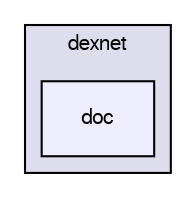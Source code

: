 digraph "doc" {
  compound=true
  node [ fontsize="10", fontname="FreeSans"];
  edge [ labelfontsize="10", labelfontname="FreeSans"];
  subgraph clusterdir_2a13c261ce7a080998cc39ccad926279 {
    graph [ bgcolor="#ddddee", pencolor="black", label="dexnet" fontname="FreeSans", fontsize="10", URL="dir_2a13c261ce7a080998cc39ccad926279.html"]
  dir_ae897aa85954217a232119574ddd9289 [shape=box, label="doc", style="filled", fillcolor="#eeeeff", pencolor="black", URL="dir_ae897aa85954217a232119574ddd9289.html"];
  }
}
